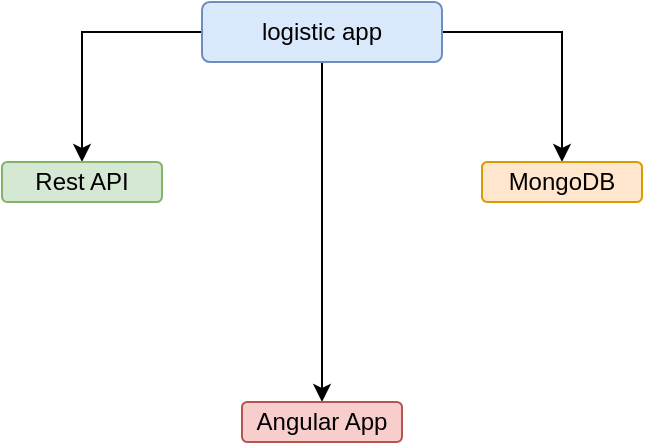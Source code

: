 <mxfile version="14.5.1" type="device" pages="3"><diagram id="gyD8R6G5m18eAt9Obkhi" name="Page-1"><mxGraphModel dx="1086" dy="816" grid="1" gridSize="10" guides="1" tooltips="1" connect="1" arrows="1" fold="1" page="1" pageScale="1" pageWidth="827" pageHeight="1169" math="0" shadow="0"><root><mxCell id="0"/><mxCell id="1" parent="0"/><mxCell id="-2CncMhxglhB_wWaryEg-4" value="" style="edgeStyle=orthogonalEdgeStyle;rounded=0;orthogonalLoop=1;jettySize=auto;html=1;" parent="1" source="-2CncMhxglhB_wWaryEg-1" target="-2CncMhxglhB_wWaryEg-3" edge="1"><mxGeometry relative="1" as="geometry"/></mxCell><mxCell id="-2CncMhxglhB_wWaryEg-6" value="" style="edgeStyle=orthogonalEdgeStyle;rounded=0;orthogonalLoop=1;jettySize=auto;html=1;" parent="1" source="-2CncMhxglhB_wWaryEg-1" target="-2CncMhxglhB_wWaryEg-5" edge="1"><mxGeometry relative="1" as="geometry"/></mxCell><mxCell id="-2CncMhxglhB_wWaryEg-8" value="" style="edgeStyle=orthogonalEdgeStyle;rounded=0;orthogonalLoop=1;jettySize=auto;html=1;" parent="1" source="-2CncMhxglhB_wWaryEg-1" target="-2CncMhxglhB_wWaryEg-7" edge="1"><mxGeometry relative="1" as="geometry"/></mxCell><mxCell id="-2CncMhxglhB_wWaryEg-1" value="logistic app" style="rounded=1;whiteSpace=wrap;html=1;arcSize=13;fillColor=#dae8fc;strokeColor=#6c8ebf;" parent="1" vertex="1"><mxGeometry x="340" y="400" width="120" height="30" as="geometry"/></mxCell><mxCell id="-2CncMhxglhB_wWaryEg-3" value="Rest API" style="whiteSpace=wrap;html=1;rounded=1;arcSize=13;labelBackgroundColor=none;fillColor=#d5e8d4;strokeColor=#82b366;" parent="1" vertex="1"><mxGeometry x="240" y="480" width="80" height="20" as="geometry"/></mxCell><mxCell id="-2CncMhxglhB_wWaryEg-5" value="MongoDB" style="rounded=1;whiteSpace=wrap;html=1;arcSize=13;fillColor=#ffe6cc;strokeColor=#d79b00;" parent="1" vertex="1"><mxGeometry x="480" y="480" width="80" height="20" as="geometry"/></mxCell><mxCell id="-2CncMhxglhB_wWaryEg-7" value="Angular App" style="rounded=1;whiteSpace=wrap;html=1;arcSize=13;fillColor=#f8cecc;strokeColor=#b85450;" parent="1" vertex="1"><mxGeometry x="360" y="600" width="80" height="20" as="geometry"/></mxCell></root></mxGraphModel></diagram><diagram id="NmO6XR9BveKvqCJBS34-" name="Angular app"><mxGraphModel dx="2128" dy="2060" grid="1" gridSize="10" guides="1" tooltips="1" connect="1" arrows="1" fold="1" page="1" pageScale="1" pageWidth="850" pageHeight="1100" math="0" shadow="0"><root><mxCell id="NPtnaH-zlWrkCbMKxlkU-0"/><mxCell id="NPtnaH-zlWrkCbMKxlkU-1" parent="NPtnaH-zlWrkCbMKxlkU-0"/><mxCell id="NPtnaH-zlWrkCbMKxlkU-4" value="" style="edgeStyle=orthogonalEdgeStyle;rounded=0;orthogonalLoop=1;jettySize=auto;html=1;entryX=0.5;entryY=0;entryDx=0;entryDy=0;" parent="NPtnaH-zlWrkCbMKxlkU-1" source="NPtnaH-zlWrkCbMKxlkU-2" target="NPtnaH-zlWrkCbMKxlkU-3" edge="1"><mxGeometry relative="1" as="geometry"><Array as="points"><mxPoint x="140" y="75"/></Array></mxGeometry></mxCell><mxCell id="NPtnaH-zlWrkCbMKxlkU-12" value="" style="edgeStyle=orthogonalEdgeStyle;rounded=0;orthogonalLoop=1;jettySize=auto;html=1;fontSize=10;entryX=0;entryY=0.5;entryDx=0;entryDy=0;" parent="NPtnaH-zlWrkCbMKxlkU-1" source="NPtnaH-zlWrkCbMKxlkU-2" target="NPtnaH-zlWrkCbMKxlkU-11" edge="1"><mxGeometry relative="1" as="geometry"><Array as="points"><mxPoint x="400" y="510"/></Array></mxGeometry></mxCell><mxCell id="NPtnaH-zlWrkCbMKxlkU-14" value="" style="edgeStyle=orthogonalEdgeStyle;rounded=0;orthogonalLoop=1;jettySize=auto;html=1;fontSize=9;exitX=1;exitY=0.5;exitDx=0;exitDy=0;" parent="NPtnaH-zlWrkCbMKxlkU-1" source="NPtnaH-zlWrkCbMKxlkU-2" target="NPtnaH-zlWrkCbMKxlkU-13" edge="1"><mxGeometry relative="1" as="geometry"><Array as="points"><mxPoint x="540" y="75"/></Array></mxGeometry></mxCell><mxCell id="p-vQt3Yd0xv5iEvAyUSR-5" value="" style="edgeStyle=orthogonalEdgeStyle;rounded=0;orthogonalLoop=1;jettySize=auto;html=1;fontSize=9;exitX=1;exitY=0.5;exitDx=0;exitDy=0;entryX=0.5;entryY=0;entryDx=0;entryDy=0;" parent="NPtnaH-zlWrkCbMKxlkU-1" source="NPtnaH-zlWrkCbMKxlkU-2" target="p-vQt3Yd0xv5iEvAyUSR-4" edge="1"><mxGeometry relative="1" as="geometry"><Array as="points"><mxPoint x="1010" y="75"/></Array></mxGeometry></mxCell><mxCell id="NPtnaH-zlWrkCbMKxlkU-2" value="courier system" style="rounded=0;whiteSpace=wrap;html=1;fillColor=#f8cecc;strokeColor=#b85450;fontStyle=1;fontSize=20;" parent="NPtnaH-zlWrkCbMKxlkU-1" vertex="1"><mxGeometry x="320" y="50" width="160" height="50" as="geometry"/></mxCell><mxCell id="NPtnaH-zlWrkCbMKxlkU-6" value="" style="edgeStyle=orthogonalEdgeStyle;rounded=0;orthogonalLoop=1;jettySize=auto;html=1;entryX=0.5;entryY=0;entryDx=0;entryDy=0;" parent="NPtnaH-zlWrkCbMKxlkU-1" source="NPtnaH-zlWrkCbMKxlkU-3" target="Bi6nx2r3LPIk76tK47jU-1" edge="1"><mxGeometry relative="1" as="geometry"><mxPoint x="-29.971" y="160" as="targetPoint"/></mxGeometry></mxCell><mxCell id="NPtnaH-zlWrkCbMKxlkU-8" value="" style="edgeStyle=orthogonalEdgeStyle;rounded=0;orthogonalLoop=1;jettySize=auto;html=1;fontSize=10;entryX=0.5;entryY=0;entryDx=0;entryDy=0;" parent="NPtnaH-zlWrkCbMKxlkU-1" source="NPtnaH-zlWrkCbMKxlkU-3" target="Bi6nx2r3LPIk76tK47jU-0" edge="1"><mxGeometry relative="1" as="geometry"><mxPoint x="170" y="160" as="targetPoint"/></mxGeometry></mxCell><mxCell id="NPtnaH-zlWrkCbMKxlkU-10" value="" style="edgeStyle=orthogonalEdgeStyle;rounded=0;orthogonalLoop=1;jettySize=auto;html=1;fontSize=10;entryX=0.5;entryY=0;entryDx=0;entryDy=0;" parent="NPtnaH-zlWrkCbMKxlkU-1" source="NPtnaH-zlWrkCbMKxlkU-3" target="NPtnaH-zlWrkCbMKxlkU-9" edge="1"><mxGeometry relative="1" as="geometry"/></mxCell><mxCell id="NPtnaH-zlWrkCbMKxlkU-3" value="home" style="whiteSpace=wrap;html=1;rounded=1;fillColor=#dae8fc;strokeColor=#6c8ebf;fontSize=12;fontStyle=1" parent="NPtnaH-zlWrkCbMKxlkU-1" vertex="1"><mxGeometry x="100" y="120" width="80" height="20" as="geometry"/></mxCell><mxCell id="NPtnaH-zlWrkCbMKxlkU-9" value="news" style="whiteSpace=wrap;html=1;rounded=0;fillColor=#fff2cc;strokeColor=#d6b656;" parent="NPtnaH-zlWrkCbMKxlkU-1" vertex="1"><mxGeometry x="100" y="200" width="80" height="20" as="geometry"/></mxCell><mxCell id="NPtnaH-zlWrkCbMKxlkU-11" value="shipment details" style="rounded=1;whiteSpace=wrap;html=1;fontSize=12;fillColor=#dae8fc;strokeColor=#6c8ebf;fontStyle=1;gradientDirection=east;gradientColor=#D5E8D4;" parent="NPtnaH-zlWrkCbMKxlkU-1" vertex="1"><mxGeometry x="540" y="500" width="120" height="20" as="geometry"/></mxCell><mxCell id="NPtnaH-zlWrkCbMKxlkU-16" value="" style="edgeStyle=orthogonalEdgeStyle;rounded=0;orthogonalLoop=1;jettySize=auto;html=1;fontSize=9;exitX=1;exitY=0.5;exitDx=0;exitDy=0;" parent="NPtnaH-zlWrkCbMKxlkU-1" source="NPtnaH-zlWrkCbMKxlkU-13" target="NPtnaH-zlWrkCbMKxlkU-15" edge="1"><mxGeometry relative="1" as="geometry"/></mxCell><mxCell id="NPtnaH-zlWrkCbMKxlkU-20" value="" style="edgeStyle=orthogonalEdgeStyle;rounded=0;orthogonalLoop=1;jettySize=auto;html=1;fontSize=9;" parent="NPtnaH-zlWrkCbMKxlkU-1" source="NPtnaH-zlWrkCbMKxlkU-13" target="NPtnaH-zlWrkCbMKxlkU-19" edge="1"><mxGeometry relative="1" as="geometry"/></mxCell><mxCell id="p-vQt3Yd0xv5iEvAyUSR-6" value="" style="edgeStyle=orthogonalEdgeStyle;rounded=0;orthogonalLoop=1;jettySize=auto;html=1;fontSize=9;entryX=0.5;entryY=0;entryDx=0;entryDy=0;" parent="NPtnaH-zlWrkCbMKxlkU-1" source="NPtnaH-zlWrkCbMKxlkU-13" target="NPtnaH-zlWrkCbMKxlkU-22" edge="1"><mxGeometry relative="1" as="geometry"/></mxCell><mxCell id="NPtnaH-zlWrkCbMKxlkU-13" value="user profile" style="rounded=1;whiteSpace=wrap;html=1;fillColor=#dae8fc;strokeColor=#6c8ebf;fontSize=12;fontStyle=1" parent="NPtnaH-zlWrkCbMKxlkU-1" vertex="1"><mxGeometry x="500" y="120" width="80" height="20" as="geometry"/></mxCell><mxCell id="NPtnaH-zlWrkCbMKxlkU-18" value="" style="edgeStyle=orthogonalEdgeStyle;rounded=0;orthogonalLoop=1;jettySize=auto;html=1;fontSize=9;exitX=1;exitY=0.5;exitDx=0;exitDy=0;" parent="NPtnaH-zlWrkCbMKxlkU-1" source="NPtnaH-zlWrkCbMKxlkU-22" target="NPtnaH-zlWrkCbMKxlkU-17" edge="1"><mxGeometry relative="1" as="geometry"/></mxCell><mxCell id="NPtnaH-zlWrkCbMKxlkU-15" value="admin profile" style="rounded=1;whiteSpace=wrap;html=1;fillColor=#dae8fc;strokeColor=#6c8ebf;fontSize=12;fontStyle=1" parent="NPtnaH-zlWrkCbMKxlkU-1" vertex="1"><mxGeometry x="690" y="120" width="80" height="20" as="geometry"/></mxCell><mxCell id="NPtnaH-zlWrkCbMKxlkU-29" value="" style="edgeStyle=orthogonalEdgeStyle;rounded=0;orthogonalLoop=1;jettySize=auto;html=1;fontSize=9;entryX=1;entryY=0.5;entryDx=0;entryDy=0;exitX=0.5;exitY=1;exitDx=0;exitDy=0;" parent="NPtnaH-zlWrkCbMKxlkU-1" source="NPtnaH-zlWrkCbMKxlkU-17" target="NPtnaH-zlWrkCbMKxlkU-11" edge="1"><mxGeometry relative="1" as="geometry"><mxPoint x="640" y="505" as="targetPoint"/><Array as="points"><mxPoint x="760" y="320"/><mxPoint x="720" y="320"/><mxPoint x="720" y="510"/></Array></mxGeometry></mxCell><mxCell id="NPtnaH-zlWrkCbMKxlkU-17" value="update status of the shipment" style="rounded=0;whiteSpace=wrap;html=1;fontSize=9;fillColor=#d5e8d4;strokeColor=#82b366;" parent="NPtnaH-zlWrkCbMKxlkU-1" vertex="1"><mxGeometry x="720" y="260" width="80" height="20" as="geometry"/></mxCell><mxCell id="NPtnaH-zlWrkCbMKxlkU-25" value="" style="edgeStyle=orthogonalEdgeStyle;rounded=0;orthogonalLoop=1;jettySize=auto;html=1;fontSize=9;entryX=0.5;entryY=0;entryDx=0;entryDy=0;exitX=0.5;exitY=1;exitDx=0;exitDy=0;" parent="NPtnaH-zlWrkCbMKxlkU-1" source="NPtnaH-zlWrkCbMKxlkU-19" target="NPtnaH-zlWrkCbMKxlkU-11" edge="1"><mxGeometry relative="1" as="geometry"><mxPoint x="480" y="360" as="targetPoint"/><Array as="points"><mxPoint x="540" y="330"/><mxPoint x="600" y="330"/></Array></mxGeometry></mxCell><mxCell id="NPtnaH-zlWrkCbMKxlkU-19" value="list of shipments" style="rounded=0;whiteSpace=wrap;html=1;fontSize=9;fillColor=#d5e8d4;strokeColor=#82b366;" parent="NPtnaH-zlWrkCbMKxlkU-1" vertex="1"><mxGeometry x="500" y="260" width="80" height="20" as="geometry"/></mxCell><mxCell id="HiPEpVEKHthdtDCpH-q--1" value="" style="edgeStyle=orthogonalEdgeStyle;rounded=0;orthogonalLoop=1;jettySize=auto;html=1;fontSize=20;entryX=0.5;entryY=0;entryDx=0;entryDy=0;" parent="NPtnaH-zlWrkCbMKxlkU-1" source="NPtnaH-zlWrkCbMKxlkU-22" target="NPtnaH-zlWrkCbMKxlkU-11" edge="1"><mxGeometry relative="1" as="geometry"><mxPoint x="740" y="270" as="targetPoint"/><Array as="points"><mxPoint x="640" y="330"/><mxPoint x="600" y="330"/></Array></mxGeometry></mxCell><mxCell id="NPtnaH-zlWrkCbMKxlkU-22" value="crate shipment / CRUD" style="rounded=0;whiteSpace=wrap;html=1;fontSize=9;fillColor=#d5e8d4;strokeColor=#82b366;" parent="NPtnaH-zlWrkCbMKxlkU-1" vertex="1"><mxGeometry x="600" y="260" width="80" height="20" as="geometry"/></mxCell><mxCell id="p-vQt3Yd0xv5iEvAyUSR-0" value="ANGULAR APP&amp;nbsp;" style="rounded=1;whiteSpace=wrap;html=1;fontSize=9;fillColor=#f8cecc;strokeColor=#b85450;" parent="NPtnaH-zlWrkCbMKxlkU-1" vertex="1"><mxGeometry x="340" y="-20" width="120" height="60" as="geometry"/></mxCell><mxCell id="HiPEpVEKHthdtDCpH-q--5" value="" style="edgeStyle=orthogonalEdgeStyle;rounded=0;orthogonalLoop=1;jettySize=auto;html=1;fontSize=20;" parent="NPtnaH-zlWrkCbMKxlkU-1" source="p-vQt3Yd0xv5iEvAyUSR-4" target="HiPEpVEKHthdtDCpH-q--4" edge="1"><mxGeometry relative="1" as="geometry"/></mxCell><mxCell id="HiPEpVEKHthdtDCpH-q--7" value="" style="edgeStyle=orthogonalEdgeStyle;rounded=0;orthogonalLoop=1;jettySize=auto;html=1;fontSize=20;" parent="NPtnaH-zlWrkCbMKxlkU-1" source="p-vQt3Yd0xv5iEvAyUSR-4" target="HiPEpVEKHthdtDCpH-q--6" edge="1"><mxGeometry relative="1" as="geometry"/></mxCell><mxCell id="HiPEpVEKHthdtDCpH-q--9" value="" style="edgeStyle=orthogonalEdgeStyle;rounded=0;orthogonalLoop=1;jettySize=auto;html=1;fontSize=20;" parent="NPtnaH-zlWrkCbMKxlkU-1" source="p-vQt3Yd0xv5iEvAyUSR-4" target="HiPEpVEKHthdtDCpH-q--8" edge="1"><mxGeometry relative="1" as="geometry"/></mxCell><mxCell id="p-vQt3Yd0xv5iEvAyUSR-4" value="Client center" style="rounded=1;whiteSpace=wrap;html=1;fillColor=#dae8fc;strokeColor=#6c8ebf;fontSize=12;fontStyle=1" parent="NPtnaH-zlWrkCbMKxlkU-1" vertex="1"><mxGeometry x="970" y="120" width="80" height="20" as="geometry"/></mxCell><mxCell id="Bi6nx2r3LPIk76tK47jU-5" value="" style="edgeStyle=orthogonalEdgeStyle;rounded=0;orthogonalLoop=1;jettySize=auto;html=1;fontSize=20;entryX=0;entryY=0.5;entryDx=0;entryDy=0;exitX=0.5;exitY=1;exitDx=0;exitDy=0;" parent="NPtnaH-zlWrkCbMKxlkU-1" source="Bi6nx2r3LPIk76tK47jU-0" target="NPtnaH-zlWrkCbMKxlkU-19" edge="1"><mxGeometry relative="1" as="geometry"><mxPoint x="-60" y="260" as="targetPoint"/><Array as="points"><mxPoint x="280" y="270"/></Array></mxGeometry></mxCell><mxCell id="Bi6nx2r3LPIk76tK47jU-0" value="search shipment" style="whiteSpace=wrap;html=1;rounded=0;fontSize=10;fillColor=#fff2cc;strokeColor=#d6b656;" parent="NPtnaH-zlWrkCbMKxlkU-1" vertex="1"><mxGeometry x="240" y="160" width="80" height="20" as="geometry"/></mxCell><mxCell id="Bi6nx2r3LPIk76tK47jU-1" value="&lt;font size=&quot;1&quot;&gt;Offices&lt;/font&gt;" style="whiteSpace=wrap;html=1;rounded=0;fillColor=#fff2cc;strokeColor=#d6b656;" parent="NPtnaH-zlWrkCbMKxlkU-1" vertex="1"><mxGeometry x="-40" y="160" width="80" height="20" as="geometry"/></mxCell><mxCell id="HiPEpVEKHthdtDCpH-q--4" value="Q&amp;amp;A" style="rounded=0;whiteSpace=wrap;html=1;fillColor=#d5e8d4;strokeColor=#82b366;fontSize=9;" parent="NPtnaH-zlWrkCbMKxlkU-1" vertex="1"><mxGeometry x="970" y="220" width="80" height="20" as="geometry"/></mxCell><mxCell id="HiPEpVEKHthdtDCpH-q--6" value="Services" style="rounded=0;whiteSpace=wrap;html=1;fillColor=#d5e8d4;strokeColor=#82b366;fontSize=9;" parent="NPtnaH-zlWrkCbMKxlkU-1" vertex="1"><mxGeometry x="1060" y="220" width="80" height="20" as="geometry"/></mxCell><mxCell id="HiPEpVEKHthdtDCpH-q--8" value="Claims" style="rounded=0;whiteSpace=wrap;html=1;fillColor=#d5e8d4;strokeColor=#82b366;fontSize=9;" parent="NPtnaH-zlWrkCbMKxlkU-1" vertex="1"><mxGeometry x="880" y="220" width="80" height="20" as="geometry"/></mxCell></root></mxGraphModel></diagram><diagram id="LXcoBo266-Qom3vuFTLi" name="REST API"><mxGraphModel dx="1278" dy="960" grid="1" gridSize="10" guides="1" tooltips="1" connect="1" arrows="1" fold="1" page="1" pageScale="1" pageWidth="850" pageHeight="1100" math="0" shadow="0"><root><mxCell id="n20SsYUHieldHA-Jqi2B-0"/><mxCell id="n20SsYUHieldHA-Jqi2B-1" parent="n20SsYUHieldHA-Jqi2B-0"/><mxCell id="AmlvmzvYAJLzZDuGf3Ov-1" value="" style="edgeStyle=orthogonalEdgeStyle;rounded=0;orthogonalLoop=1;jettySize=auto;html=1;entryX=0.5;entryY=0;entryDx=0;entryDy=0;" edge="1" parent="n20SsYUHieldHA-Jqi2B-1" source="ewwuPYfR1YYM2fTHDoEr-0" target="AmlvmzvYAJLzZDuGf3Ov-0"><mxGeometry relative="1" as="geometry"/></mxCell><mxCell id="ewwuPYfR1YYM2fTHDoEr-0" value="REST API" style="rounded=1;whiteSpace=wrap;html=1;fontSize=20;" parent="n20SsYUHieldHA-Jqi2B-1" vertex="1"><mxGeometry x="360" y="160" width="120" height="60" as="geometry"/></mxCell><mxCell id="AmlvmzvYAJLzZDuGf3Ov-3" value="" style="edgeStyle=orthogonalEdgeStyle;rounded=0;orthogonalLoop=1;jettySize=auto;html=1;entryX=0.5;entryY=0;entryDx=0;entryDy=0;" edge="1" parent="n20SsYUHieldHA-Jqi2B-1" source="AmlvmzvYAJLzZDuGf3Ov-0" target="AmlvmzvYAJLzZDuGf3Ov-2"><mxGeometry relative="1" as="geometry"/></mxCell><mxCell id="kLaSqiRPTwAo2KsnF2k2-1" value="" style="edgeStyle=orthogonalEdgeStyle;rounded=0;orthogonalLoop=1;jettySize=auto;html=1;entryX=0.5;entryY=0;entryDx=0;entryDy=0;" edge="1" parent="n20SsYUHieldHA-Jqi2B-1" source="AmlvmzvYAJLzZDuGf3Ov-0" target="kLaSqiRPTwAo2KsnF2k2-0"><mxGeometry relative="1" as="geometry"/></mxCell><mxCell id="kUs53ib35mgxCFGRnUA3-0" style="edgeStyle=orthogonalEdgeStyle;rounded=0;orthogonalLoop=1;jettySize=auto;html=1;entryX=0.5;entryY=0;entryDx=0;entryDy=0;" edge="1" parent="n20SsYUHieldHA-Jqi2B-1" source="AmlvmzvYAJLzZDuGf3Ov-0" target="kUs53ib35mgxCFGRnUA3-1"><mxGeometry relative="1" as="geometry"><mxPoint x="300" y="360" as="targetPoint"/></mxGeometry></mxCell><mxCell id="6Hz9TgyFdee12k1MDGf_-1" value="" style="edgeStyle=orthogonalEdgeStyle;rounded=0;orthogonalLoop=1;jettySize=auto;html=1;entryX=0.5;entryY=0;entryDx=0;entryDy=0;" edge="1" parent="n20SsYUHieldHA-Jqi2B-1" source="AmlvmzvYAJLzZDuGf3Ov-0" target="6Hz9TgyFdee12k1MDGf_-2"><mxGeometry relative="1" as="geometry"><mxPoint x="560" y="330" as="targetPoint"/></mxGeometry></mxCell><mxCell id="57V32GZy_qqJgf98UaSQ-0" style="edgeStyle=orthogonalEdgeStyle;rounded=0;orthogonalLoop=1;jettySize=auto;html=1;entryX=0.5;entryY=0;entryDx=0;entryDy=0;" edge="1" parent="n20SsYUHieldHA-Jqi2B-1" source="AmlvmzvYAJLzZDuGf3Ov-0" target="NJX9JJjFK-ff4wWfhc7U-0"><mxGeometry relative="1" as="geometry"><mxPoint x="680" y="400" as="targetPoint"/></mxGeometry></mxCell><mxCell id="tGs5IEgui1FOJ2Cpn9Ao-0" style="edgeStyle=orthogonalEdgeStyle;rounded=0;orthogonalLoop=1;jettySize=auto;html=1;entryX=0.5;entryY=0;entryDx=0;entryDy=0;" edge="1" parent="n20SsYUHieldHA-Jqi2B-1" source="AmlvmzvYAJLzZDuGf3Ov-0" target="tGs5IEgui1FOJ2Cpn9Ao-1"><mxGeometry relative="1" as="geometry"><mxPoint x="1100" y="400" as="targetPoint"/></mxGeometry></mxCell><mxCell id="AmlvmzvYAJLzZDuGf3Ov-0" value="Endpoints" style="rounded=1;whiteSpace=wrap;html=1;fontSize=20;fillColor=#fff2cc;strokeColor=#d6b656;" vertex="1" parent="n20SsYUHieldHA-Jqi2B-1"><mxGeometry x="360" y="300" width="120" height="60" as="geometry"/></mxCell><mxCell id="AmlvmzvYAJLzZDuGf3Ov-2" value="search" style="whiteSpace=wrap;html=1;rounded=1;fontSize=12;fontStyle=1;" vertex="1" parent="n20SsYUHieldHA-Jqi2B-1"><mxGeometry x="30" y="400" width="100" height="30" as="geometry"/></mxCell><mxCell id="kLaSqiRPTwAo2KsnF2k2-0" value="news" style="rounded=1;whiteSpace=wrap;html=1;fontSize=12;fillColor=#dae8fc;strokeColor=#6c8ebf;fontStyle=1;" vertex="1" parent="n20SsYUHieldHA-Jqi2B-1"><mxGeometry x="140" y="400" width="100" height="30" as="geometry"/></mxCell><mxCell id="kUs53ib35mgxCFGRnUA3-1" value="offices" style="rounded=1;whiteSpace=wrap;html=1;fontSize=12;fillColor=#e1d5e7;strokeColor=#9673a6;fontStyle=1;" vertex="1" parent="n20SsYUHieldHA-Jqi2B-1"><mxGeometry x="250" y="400" width="100" height="30" as="geometry"/></mxCell><mxCell id="6Hz9TgyFdee12k1MDGf_-2" value="user profile" style="rounded=1;whiteSpace=wrap;html=1;fontSize=12;fillColor=#f8cecc;strokeColor=#b85450;fontStyle=1;" vertex="1" parent="n20SsYUHieldHA-Jqi2B-1"><mxGeometry x="490" y="400" width="100" height="30" as="geometry"/></mxCell><mxCell id="1M_RhghIk4u0cB5G1opA-1" value="" style="edgeStyle=orthogonalEdgeStyle;rounded=0;orthogonalLoop=1;jettySize=auto;html=1;entryX=0.5;entryY=0;entryDx=0;entryDy=0;" edge="1" parent="n20SsYUHieldHA-Jqi2B-1" source="NJX9JJjFK-ff4wWfhc7U-0" target="1M_RhghIk4u0cB5G1opA-0"><mxGeometry relative="1" as="geometry"/></mxCell><mxCell id="1M_RhghIk4u0cB5G1opA-2" style="edgeStyle=orthogonalEdgeStyle;rounded=0;orthogonalLoop=1;jettySize=auto;html=1;entryX=0.5;entryY=0;entryDx=0;entryDy=0;" edge="1" parent="n20SsYUHieldHA-Jqi2B-1" source="NJX9JJjFK-ff4wWfhc7U-0" target="1M_RhghIk4u0cB5G1opA-3"><mxGeometry relative="1" as="geometry"><mxPoint x="720" y="530" as="targetPoint"/></mxGeometry></mxCell><mxCell id="1M_RhghIk4u0cB5G1opA-4" style="edgeStyle=orthogonalEdgeStyle;rounded=0;orthogonalLoop=1;jettySize=auto;html=1;entryX=0.5;entryY=0;entryDx=0;entryDy=0;" edge="1" parent="n20SsYUHieldHA-Jqi2B-1" source="NJX9JJjFK-ff4wWfhc7U-0" target="1M_RhghIk4u0cB5G1opA-5"><mxGeometry relative="1" as="geometry"><mxPoint x="830" y="520" as="targetPoint"/></mxGeometry></mxCell><mxCell id="1M_RhghIk4u0cB5G1opA-6" style="edgeStyle=orthogonalEdgeStyle;rounded=0;orthogonalLoop=1;jettySize=auto;html=1;entryX=0.5;entryY=0;entryDx=0;entryDy=0;" edge="1" parent="n20SsYUHieldHA-Jqi2B-1" source="NJX9JJjFK-ff4wWfhc7U-0" target="OIZr2bkNFYwB8O21S3aV-0"><mxGeometry relative="1" as="geometry"><mxPoint x="950" y="530" as="targetPoint"/></mxGeometry></mxCell><mxCell id="NJX9JJjFK-ff4wWfhc7U-0" value="&lt;font style=&quot;font-size: 12px&quot;&gt;shipments&lt;/font&gt;" style="rounded=1;whiteSpace=wrap;html=1;fontSize=12;fillColor=#d5e8d4;strokeColor=#82b366;fontStyle=1;" vertex="1" parent="n20SsYUHieldHA-Jqi2B-1"><mxGeometry x="630" y="400" width="100" height="30" as="geometry"/></mxCell><mxCell id="1M_RhghIk4u0cB5G1opA-0" value="&lt;font style=&quot;font-size: 12px&quot;&gt;list of shipments&lt;/font&gt;" style="rounded=1;whiteSpace=wrap;html=1;fontSize=12;fillColor=#d5e8d4;strokeColor=#82b366;fontStyle=1;" vertex="1" parent="n20SsYUHieldHA-Jqi2B-1"><mxGeometry x="540" y="530" width="110" height="30" as="geometry"/></mxCell><mxCell id="1M_RhghIk4u0cB5G1opA-3" value="&lt;font style=&quot;font-size: 12px&quot;&gt;shipments&lt;/font&gt;" style="rounded=1;whiteSpace=wrap;html=1;fontSize=12;fillColor=#d5e8d4;strokeColor=#82b366;fontStyle=1;" vertex="1" parent="n20SsYUHieldHA-Jqi2B-1"><mxGeometry x="660" y="530" width="100" height="30" as="geometry"/></mxCell><mxCell id="1M_RhghIk4u0cB5G1opA-5" value="&lt;font style=&quot;font-size: 12px&quot;&gt;create / CRUD&lt;/font&gt;" style="rounded=1;whiteSpace=wrap;html=1;fontSize=12;fillColor=#d5e8d4;strokeColor=#82b366;fontStyle=1;" vertex="1" parent="n20SsYUHieldHA-Jqi2B-1"><mxGeometry x="770" y="530" width="100" height="30" as="geometry"/></mxCell><mxCell id="OIZr2bkNFYwB8O21S3aV-0" value="details" style="rounded=1;whiteSpace=wrap;html=1;fontSize=12;fillColor=#d5e8d4;strokeColor=#82b366;fontStyle=1;" vertex="1" parent="n20SsYUHieldHA-Jqi2B-1"><mxGeometry x="880" y="530" width="100" height="30" as="geometry"/></mxCell><mxCell id="tGs5IEgui1FOJ2Cpn9Ao-1" value="&lt;font style=&quot;font-size: 12px&quot;&gt;Claims&lt;/font&gt;" style="rounded=1;whiteSpace=wrap;html=1;fontSize=12;fillColor=#ffe6cc;strokeColor=#d79b00;fontStyle=1;" vertex="1" parent="n20SsYUHieldHA-Jqi2B-1"><mxGeometry x="960" y="400" width="100" height="30" as="geometry"/></mxCell></root></mxGraphModel></diagram></mxfile>